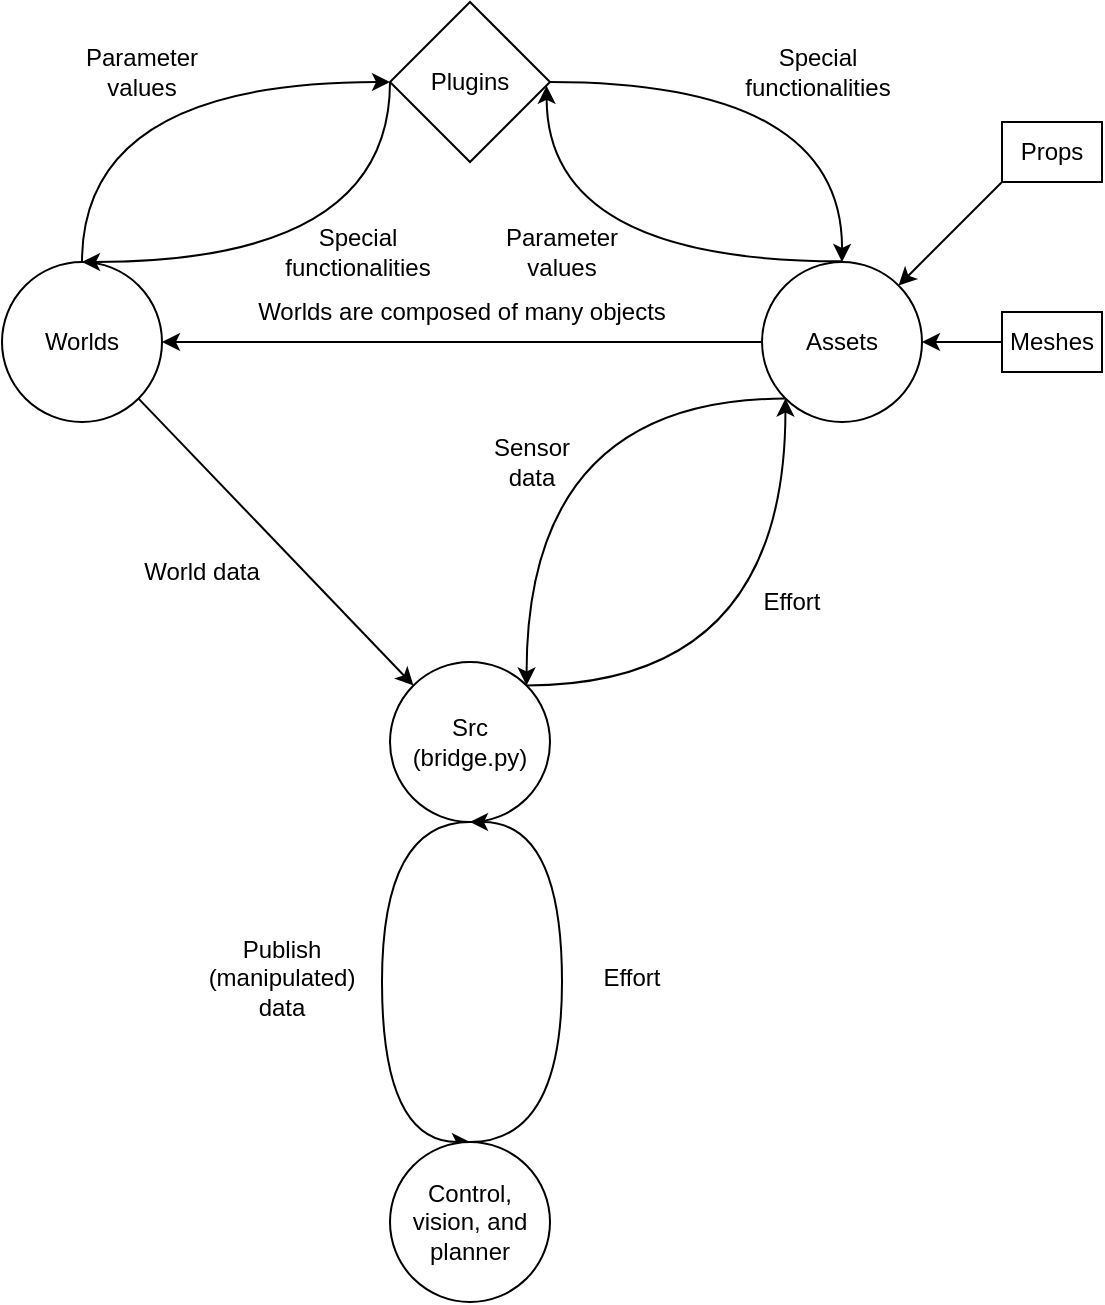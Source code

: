 <mxfile>
    <diagram id="0__bEhaDfiX3BKfB0g8n" name="Page-1">
        <mxGraphModel dx="885" dy="718" grid="1" gridSize="10" guides="1" tooltips="1" connect="1" arrows="1" fold="1" page="1" pageScale="1" pageWidth="827" pageHeight="1169" math="0" shadow="0">
            <root>
                <mxCell id="0"/>
                <mxCell id="1" parent="0"/>
                <mxCell id="7" style="edgeStyle=none;html=1;entryX=1;entryY=0.5;entryDx=0;entryDy=0;" edge="1" parent="1" source="3" target="4">
                    <mxGeometry relative="1" as="geometry"/>
                </mxCell>
                <mxCell id="30" style="edgeStyle=orthogonalEdgeStyle;curved=1;html=1;exitX=0;exitY=1;exitDx=0;exitDy=0;entryX=1;entryY=0;entryDx=0;entryDy=0;" edge="1" parent="1" source="3" target="5">
                    <mxGeometry relative="1" as="geometry"/>
                </mxCell>
                <mxCell id="58" style="edgeStyle=orthogonalEdgeStyle;curved=1;html=1;entryX=0.979;entryY=0.524;entryDx=0;entryDy=0;entryPerimeter=0;exitX=0.499;exitY=-0.004;exitDx=0;exitDy=0;exitPerimeter=0;" edge="1" parent="1" source="3" target="17">
                    <mxGeometry relative="1" as="geometry">
                        <Array as="points">
                            <mxPoint x="452" y="250"/>
                        </Array>
                    </mxGeometry>
                </mxCell>
                <mxCell id="3" value="Assets" style="ellipse;whiteSpace=wrap;html=1;" parent="1" vertex="1">
                    <mxGeometry x="560" y="250" width="80" height="80" as="geometry"/>
                </mxCell>
                <mxCell id="26" style="edgeStyle=none;html=1;exitX=1;exitY=1;exitDx=0;exitDy=0;entryX=0;entryY=0;entryDx=0;entryDy=0;" edge="1" parent="1" source="4" target="5">
                    <mxGeometry relative="1" as="geometry"/>
                </mxCell>
                <mxCell id="51" style="edgeStyle=orthogonalEdgeStyle;curved=1;html=1;entryX=0;entryY=0.5;entryDx=0;entryDy=0;exitX=0.5;exitY=0;exitDx=0;exitDy=0;" edge="1" parent="1" source="4" target="17">
                    <mxGeometry relative="1" as="geometry"/>
                </mxCell>
                <mxCell id="4" value="Worlds" style="ellipse;whiteSpace=wrap;html=1;" parent="1" vertex="1">
                    <mxGeometry x="180" y="250" width="80" height="80" as="geometry"/>
                </mxCell>
                <mxCell id="34" style="edgeStyle=orthogonalEdgeStyle;curved=1;html=1;exitX=1;exitY=0;exitDx=0;exitDy=0;entryX=0;entryY=1;entryDx=0;entryDy=0;" edge="1" parent="1" source="5" target="3">
                    <mxGeometry relative="1" as="geometry"/>
                </mxCell>
                <mxCell id="39" style="edgeStyle=orthogonalEdgeStyle;curved=1;html=1;entryX=0.5;entryY=0;entryDx=0;entryDy=0;" edge="1" parent="1" source="5" target="6">
                    <mxGeometry relative="1" as="geometry">
                        <Array as="points">
                            <mxPoint x="370" y="530"/>
                            <mxPoint x="370" y="690"/>
                        </Array>
                    </mxGeometry>
                </mxCell>
                <mxCell id="5" value="Src&lt;br&gt;(bridge.py)" style="ellipse;whiteSpace=wrap;html=1;" parent="1" vertex="1">
                    <mxGeometry x="374" y="450" width="80" height="80" as="geometry"/>
                </mxCell>
                <mxCell id="40" style="edgeStyle=orthogonalEdgeStyle;curved=1;html=1;exitX=0.5;exitY=0;exitDx=0;exitDy=0;entryX=0.5;entryY=1;entryDx=0;entryDy=0;" edge="1" parent="1" source="6" target="5">
                    <mxGeometry relative="1" as="geometry">
                        <Array as="points">
                            <mxPoint x="460" y="690"/>
                            <mxPoint x="460" y="530"/>
                        </Array>
                    </mxGeometry>
                </mxCell>
                <mxCell id="6" value="Control, vision, and planner" style="ellipse;whiteSpace=wrap;html=1;" parent="1" vertex="1">
                    <mxGeometry x="374" y="690" width="80" height="80" as="geometry"/>
                </mxCell>
                <mxCell id="10" style="edgeStyle=none;html=1;entryX=1;entryY=0;entryDx=0;entryDy=0;exitX=0;exitY=1;exitDx=0;exitDy=0;" edge="1" parent="1" source="9" target="3">
                    <mxGeometry relative="1" as="geometry"/>
                </mxCell>
                <mxCell id="9" value="Props" style="whiteSpace=wrap;html=1;" vertex="1" parent="1">
                    <mxGeometry x="680" y="180" width="50" height="30" as="geometry"/>
                </mxCell>
                <mxCell id="13" style="edgeStyle=none;html=1;entryX=1;entryY=0.5;entryDx=0;entryDy=0;" edge="1" parent="1" source="12" target="3">
                    <mxGeometry relative="1" as="geometry"/>
                </mxCell>
                <mxCell id="12" value="Meshes" style="whiteSpace=wrap;html=1;" vertex="1" parent="1">
                    <mxGeometry x="680" y="275" width="50" height="30" as="geometry"/>
                </mxCell>
                <mxCell id="15" value="Worlds are composed of many objects" style="text;strokeColor=none;align=center;fillColor=none;html=1;verticalAlign=middle;whiteSpace=wrap;rounded=0;" vertex="1" parent="1">
                    <mxGeometry x="300" y="260" width="220" height="30" as="geometry"/>
                </mxCell>
                <mxCell id="53" style="edgeStyle=orthogonalEdgeStyle;curved=1;html=1;exitX=0;exitY=0.5;exitDx=0;exitDy=0;entryX=0.5;entryY=0;entryDx=0;entryDy=0;" edge="1" parent="1" source="17" target="4">
                    <mxGeometry relative="1" as="geometry">
                        <mxPoint x="220" y="240" as="targetPoint"/>
                        <Array as="points">
                            <mxPoint x="374" y="250"/>
                        </Array>
                    </mxGeometry>
                </mxCell>
                <mxCell id="57" style="edgeStyle=orthogonalEdgeStyle;curved=1;html=1;" edge="1" parent="1" source="17">
                    <mxGeometry relative="1" as="geometry">
                        <mxPoint x="600" y="250" as="targetPoint"/>
                    </mxGeometry>
                </mxCell>
                <mxCell id="17" value="Plugins" style="rhombus;whiteSpace=wrap;html=1;" vertex="1" parent="1">
                    <mxGeometry x="374" y="120" width="80" height="80" as="geometry"/>
                </mxCell>
                <mxCell id="28" value="Sensor data" style="text;strokeColor=none;align=center;fillColor=none;html=1;verticalAlign=middle;whiteSpace=wrap;rounded=0;" vertex="1" parent="1">
                    <mxGeometry x="420" y="320" width="50" height="60" as="geometry"/>
                </mxCell>
                <mxCell id="29" value="World data" style="text;strokeColor=none;align=center;fillColor=none;html=1;verticalAlign=middle;whiteSpace=wrap;rounded=0;" vertex="1" parent="1">
                    <mxGeometry x="250" y="390" width="60" height="30" as="geometry"/>
                </mxCell>
                <mxCell id="37" value="Effort" style="text;strokeColor=none;align=center;fillColor=none;html=1;verticalAlign=middle;whiteSpace=wrap;rounded=0;" vertex="1" parent="1">
                    <mxGeometry x="550" y="390" width="50" height="60" as="geometry"/>
                </mxCell>
                <mxCell id="41" value="Publish (manipulated) data" style="text;strokeColor=none;align=center;fillColor=none;html=1;verticalAlign=middle;whiteSpace=wrap;rounded=0;" vertex="1" parent="1">
                    <mxGeometry x="280" y="585" width="80" height="45" as="geometry"/>
                </mxCell>
                <mxCell id="42" value="Effort" style="text;strokeColor=none;align=center;fillColor=none;html=1;verticalAlign=middle;whiteSpace=wrap;rounded=0;" vertex="1" parent="1">
                    <mxGeometry x="470" y="585" width="50" height="45" as="geometry"/>
                </mxCell>
                <mxCell id="54" value="Parameter values" style="text;strokeColor=none;align=center;fillColor=none;html=1;verticalAlign=middle;whiteSpace=wrap;rounded=0;" vertex="1" parent="1">
                    <mxGeometry x="220" y="140" width="60" height="30" as="geometry"/>
                </mxCell>
                <mxCell id="55" value="Special functionalities" style="text;strokeColor=none;align=center;fillColor=none;html=1;verticalAlign=middle;whiteSpace=wrap;rounded=0;" vertex="1" parent="1">
                    <mxGeometry x="330" y="230" width="56" height="30" as="geometry"/>
                </mxCell>
                <mxCell id="59" value="Special functionalities" style="text;strokeColor=none;align=center;fillColor=none;html=1;verticalAlign=middle;whiteSpace=wrap;rounded=0;" vertex="1" parent="1">
                    <mxGeometry x="560" y="140" width="56" height="30" as="geometry"/>
                </mxCell>
                <mxCell id="60" value="Parameter values" style="text;strokeColor=none;align=center;fillColor=none;html=1;verticalAlign=middle;whiteSpace=wrap;rounded=0;" vertex="1" parent="1">
                    <mxGeometry x="430" y="230" width="60" height="30" as="geometry"/>
                </mxCell>
            </root>
        </mxGraphModel>
    </diagram>
</mxfile>